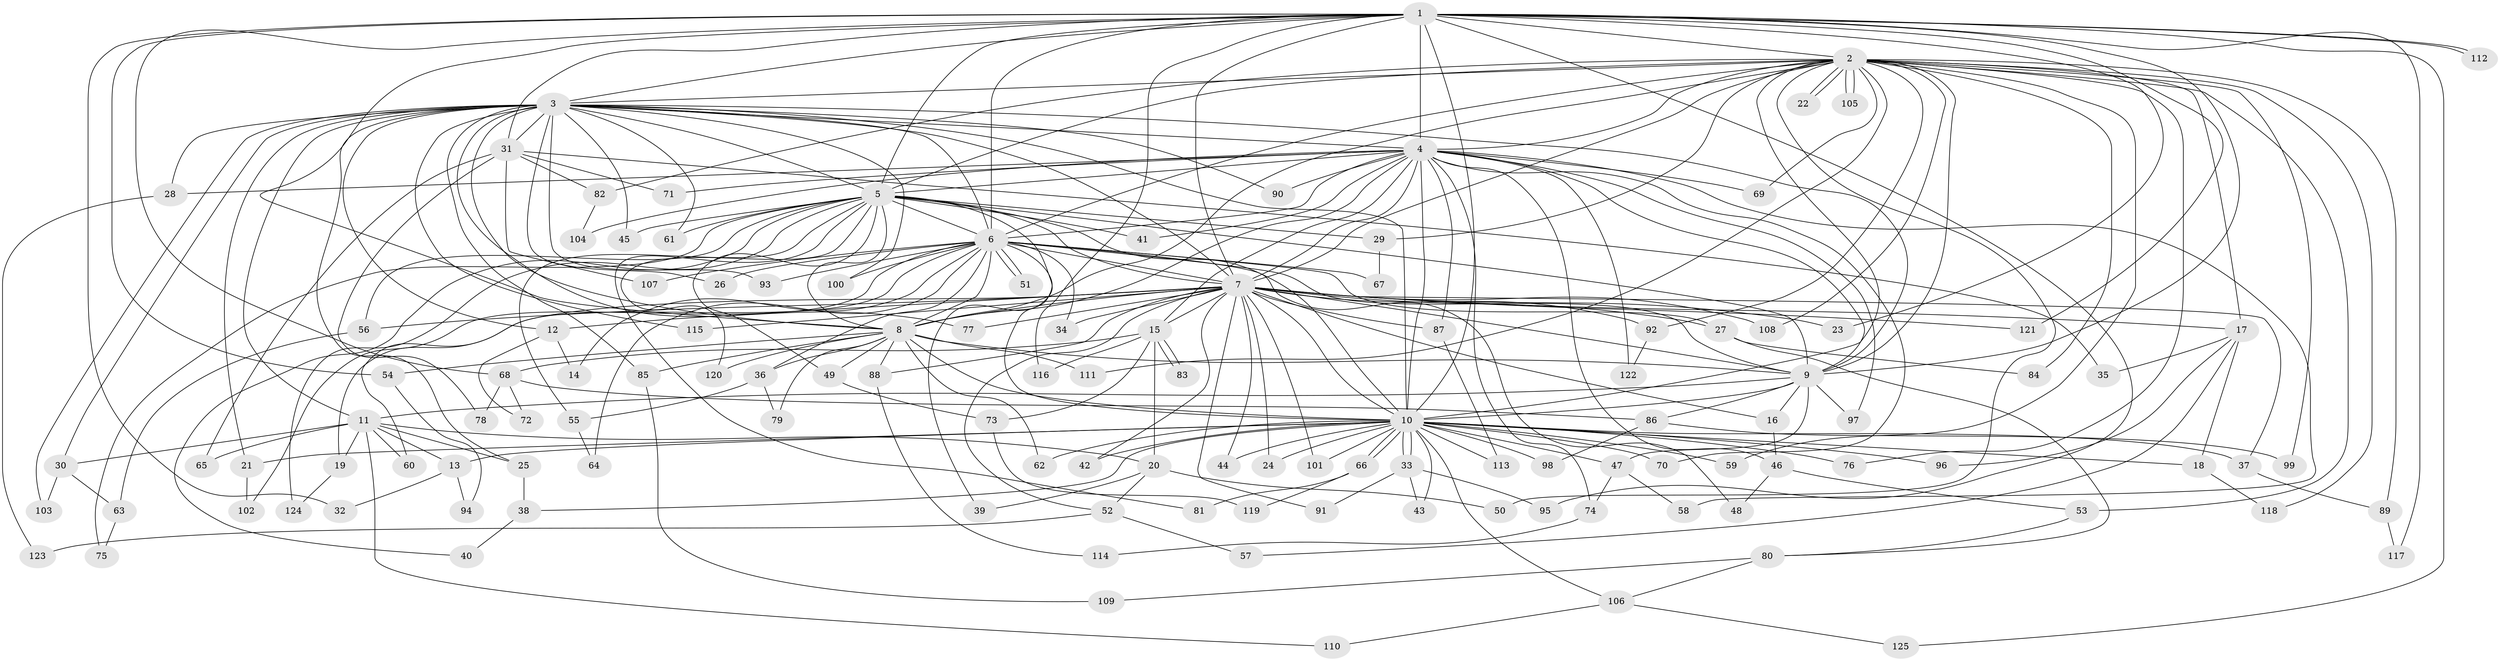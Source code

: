 // Generated by graph-tools (version 1.1) at 2025/01/03/09/25 03:01:14]
// undirected, 125 vertices, 275 edges
graph export_dot {
graph [start="1"]
  node [color=gray90,style=filled];
  1;
  2;
  3;
  4;
  5;
  6;
  7;
  8;
  9;
  10;
  11;
  12;
  13;
  14;
  15;
  16;
  17;
  18;
  19;
  20;
  21;
  22;
  23;
  24;
  25;
  26;
  27;
  28;
  29;
  30;
  31;
  32;
  33;
  34;
  35;
  36;
  37;
  38;
  39;
  40;
  41;
  42;
  43;
  44;
  45;
  46;
  47;
  48;
  49;
  50;
  51;
  52;
  53;
  54;
  55;
  56;
  57;
  58;
  59;
  60;
  61;
  62;
  63;
  64;
  65;
  66;
  67;
  68;
  69;
  70;
  71;
  72;
  73;
  74;
  75;
  76;
  77;
  78;
  79;
  80;
  81;
  82;
  83;
  84;
  85;
  86;
  87;
  88;
  89;
  90;
  91;
  92;
  93;
  94;
  95;
  96;
  97;
  98;
  99;
  100;
  101;
  102;
  103;
  104;
  105;
  106;
  107;
  108;
  109;
  110;
  111;
  112;
  113;
  114;
  115;
  116;
  117;
  118;
  119;
  120;
  121;
  122;
  123;
  124;
  125;
  1 -- 2;
  1 -- 3;
  1 -- 4;
  1 -- 5;
  1 -- 6;
  1 -- 7;
  1 -- 8;
  1 -- 9;
  1 -- 10;
  1 -- 23;
  1 -- 31;
  1 -- 32;
  1 -- 54;
  1 -- 68;
  1 -- 95;
  1 -- 112;
  1 -- 112;
  1 -- 116;
  1 -- 117;
  1 -- 121;
  1 -- 125;
  2 -- 3;
  2 -- 4;
  2 -- 5;
  2 -- 6;
  2 -- 7;
  2 -- 8;
  2 -- 9;
  2 -- 10;
  2 -- 17;
  2 -- 22;
  2 -- 22;
  2 -- 29;
  2 -- 50;
  2 -- 53;
  2 -- 59;
  2 -- 69;
  2 -- 76;
  2 -- 82;
  2 -- 84;
  2 -- 89;
  2 -- 92;
  2 -- 99;
  2 -- 105;
  2 -- 105;
  2 -- 108;
  2 -- 111;
  2 -- 118;
  3 -- 4;
  3 -- 5;
  3 -- 6;
  3 -- 7;
  3 -- 8;
  3 -- 9;
  3 -- 10;
  3 -- 11;
  3 -- 12;
  3 -- 21;
  3 -- 25;
  3 -- 26;
  3 -- 28;
  3 -- 30;
  3 -- 31;
  3 -- 45;
  3 -- 61;
  3 -- 77;
  3 -- 85;
  3 -- 90;
  3 -- 93;
  3 -- 100;
  3 -- 103;
  3 -- 115;
  4 -- 5;
  4 -- 6;
  4 -- 7;
  4 -- 8;
  4 -- 9;
  4 -- 10;
  4 -- 15;
  4 -- 28;
  4 -- 41;
  4 -- 46;
  4 -- 58;
  4 -- 69;
  4 -- 70;
  4 -- 71;
  4 -- 74;
  4 -- 87;
  4 -- 90;
  4 -- 97;
  4 -- 104;
  4 -- 122;
  5 -- 6;
  5 -- 7;
  5 -- 8;
  5 -- 9;
  5 -- 10;
  5 -- 29;
  5 -- 39;
  5 -- 40;
  5 -- 41;
  5 -- 45;
  5 -- 49;
  5 -- 55;
  5 -- 56;
  5 -- 61;
  5 -- 75;
  5 -- 81;
  5 -- 120;
  5 -- 124;
  6 -- 7;
  6 -- 8;
  6 -- 9;
  6 -- 10;
  6 -- 14;
  6 -- 26;
  6 -- 27;
  6 -- 34;
  6 -- 36;
  6 -- 48;
  6 -- 51;
  6 -- 51;
  6 -- 60;
  6 -- 64;
  6 -- 67;
  6 -- 93;
  6 -- 100;
  6 -- 102;
  6 -- 107;
  7 -- 8;
  7 -- 9;
  7 -- 10;
  7 -- 12;
  7 -- 15;
  7 -- 16;
  7 -- 17;
  7 -- 19;
  7 -- 23;
  7 -- 24;
  7 -- 27;
  7 -- 34;
  7 -- 37;
  7 -- 42;
  7 -- 44;
  7 -- 52;
  7 -- 56;
  7 -- 77;
  7 -- 87;
  7 -- 88;
  7 -- 91;
  7 -- 92;
  7 -- 101;
  7 -- 108;
  7 -- 115;
  7 -- 121;
  8 -- 9;
  8 -- 10;
  8 -- 36;
  8 -- 49;
  8 -- 54;
  8 -- 62;
  8 -- 79;
  8 -- 85;
  8 -- 88;
  8 -- 111;
  8 -- 120;
  9 -- 10;
  9 -- 11;
  9 -- 16;
  9 -- 47;
  9 -- 86;
  9 -- 97;
  10 -- 13;
  10 -- 18;
  10 -- 21;
  10 -- 24;
  10 -- 33;
  10 -- 33;
  10 -- 37;
  10 -- 38;
  10 -- 42;
  10 -- 43;
  10 -- 44;
  10 -- 47;
  10 -- 59;
  10 -- 62;
  10 -- 66;
  10 -- 66;
  10 -- 70;
  10 -- 76;
  10 -- 96;
  10 -- 98;
  10 -- 101;
  10 -- 106;
  10 -- 113;
  11 -- 13;
  11 -- 19;
  11 -- 20;
  11 -- 25;
  11 -- 30;
  11 -- 60;
  11 -- 65;
  11 -- 110;
  12 -- 14;
  12 -- 72;
  13 -- 32;
  13 -- 94;
  15 -- 20;
  15 -- 68;
  15 -- 73;
  15 -- 83;
  15 -- 83;
  15 -- 116;
  16 -- 46;
  17 -- 18;
  17 -- 35;
  17 -- 57;
  17 -- 96;
  18 -- 118;
  19 -- 124;
  20 -- 39;
  20 -- 50;
  20 -- 52;
  21 -- 102;
  25 -- 38;
  27 -- 80;
  27 -- 84;
  28 -- 123;
  29 -- 67;
  30 -- 63;
  30 -- 103;
  31 -- 35;
  31 -- 65;
  31 -- 71;
  31 -- 78;
  31 -- 82;
  31 -- 107;
  33 -- 43;
  33 -- 91;
  33 -- 95;
  36 -- 55;
  36 -- 79;
  37 -- 89;
  38 -- 40;
  46 -- 48;
  46 -- 53;
  47 -- 58;
  47 -- 74;
  49 -- 73;
  52 -- 57;
  52 -- 123;
  53 -- 80;
  54 -- 94;
  55 -- 64;
  56 -- 63;
  63 -- 75;
  66 -- 81;
  66 -- 119;
  68 -- 72;
  68 -- 78;
  68 -- 86;
  73 -- 119;
  74 -- 114;
  80 -- 106;
  80 -- 109;
  82 -- 104;
  85 -- 109;
  86 -- 98;
  86 -- 99;
  87 -- 113;
  88 -- 114;
  89 -- 117;
  92 -- 122;
  106 -- 110;
  106 -- 125;
}
